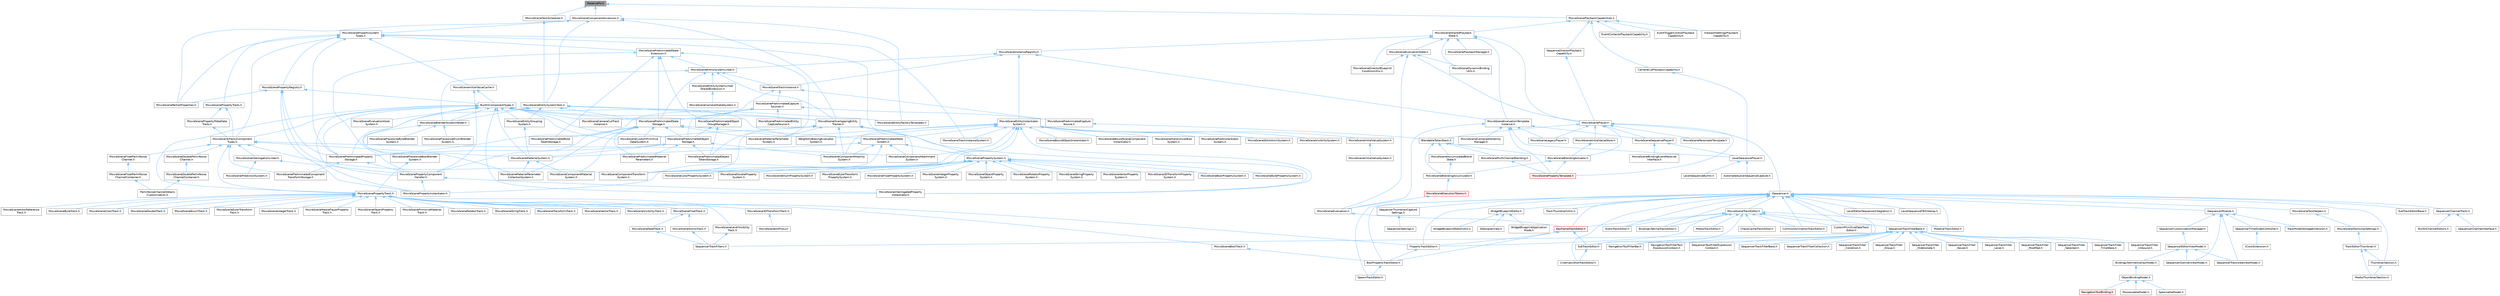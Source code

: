 digraph "RelativePtr.h"
{
 // INTERACTIVE_SVG=YES
 // LATEX_PDF_SIZE
  bgcolor="transparent";
  edge [fontname=Helvetica,fontsize=10,labelfontname=Helvetica,labelfontsize=10];
  node [fontname=Helvetica,fontsize=10,shape=box,height=0.2,width=0.4];
  Node1 [id="Node000001",label="RelativePtr.h",height=0.2,width=0.4,color="gray40", fillcolor="grey60", style="filled", fontcolor="black",tooltip=" "];
  Node1 -> Node2 [id="edge1_Node000001_Node000002",dir="back",color="steelblue1",style="solid",tooltip=" "];
  Node2 [id="Node000002",label="IMovieSceneTaskScheduler.h",height=0.2,width=0.4,color="grey40", fillcolor="white", style="filled",URL="$df/d36/IMovieSceneTaskScheduler_8h.html",tooltip=" "];
  Node2 -> Node3 [id="edge2_Node000002_Node000003",dir="back",color="steelblue1",style="solid",tooltip=" "];
  Node3 [id="Node000003",label="MovieSceneEntitySystemTask.h",height=0.2,width=0.4,color="grey40", fillcolor="white", style="filled",URL="$d5/dcb/MovieSceneEntitySystemTask_8h.html",tooltip=" "];
  Node3 -> Node4 [id="edge3_Node000003_Node000004",dir="back",color="steelblue1",style="solid",tooltip=" "];
  Node4 [id="Node000004",label="MovieSceneBlenderSystemHelper.h",height=0.2,width=0.4,color="grey40", fillcolor="white", style="filled",URL="$d5/d47/MovieSceneBlenderSystemHelper_8h.html",tooltip=" "];
  Node4 -> Node5 [id="edge4_Node000004_Node000005",dir="back",color="steelblue1",style="solid",tooltip=" "];
  Node5 [id="Node000005",label="MovieScenePiecewiseBoolBlender\lSystem.h",height=0.2,width=0.4,color="grey40", fillcolor="white", style="filled",URL="$d7/d27/MovieScenePiecewiseBoolBlenderSystem_8h.html",tooltip=" "];
  Node5 -> Node6 [id="edge5_Node000005_Node000006",dir="back",color="steelblue1",style="solid",tooltip=" "];
  Node6 [id="Node000006",label="MovieScenePropertyTrack.h",height=0.2,width=0.4,color="grey40", fillcolor="white", style="filled",URL="$da/d0c/MovieScenePropertyTrack_8h.html",tooltip=" "];
  Node6 -> Node7 [id="edge6_Node000006_Node000007",dir="back",color="steelblue1",style="solid",tooltip=" "];
  Node7 [id="Node000007",label="MovieScene3DTransformTrack.h",height=0.2,width=0.4,color="grey40", fillcolor="white", style="filled",URL="$d9/d06/MovieScene3DTransformTrack_8h.html",tooltip=" "];
  Node7 -> Node8 [id="edge7_Node000007_Node000008",dir="back",color="steelblue1",style="solid",tooltip=" "];
  Node8 [id="Node000008",label="MovieSceneHitProxy.h",height=0.2,width=0.4,color="grey40", fillcolor="white", style="filled",URL="$d0/d01/MovieSceneHitProxy_8h.html",tooltip=" "];
  Node6 -> Node9 [id="edge8_Node000006_Node000009",dir="back",color="steelblue1",style="solid",tooltip=" "];
  Node9 [id="Node000009",label="MovieSceneActorReference\lTrack.h",height=0.2,width=0.4,color="grey40", fillcolor="white", style="filled",URL="$d9/d9b/MovieSceneActorReferenceTrack_8h.html",tooltip=" "];
  Node6 -> Node10 [id="edge9_Node000006_Node000010",dir="back",color="steelblue1",style="solid",tooltip=" "];
  Node10 [id="Node000010",label="MovieSceneBoolTrack.h",height=0.2,width=0.4,color="grey40", fillcolor="white", style="filled",URL="$d7/ddf/MovieSceneBoolTrack_8h.html",tooltip=" "];
  Node10 -> Node11 [id="edge10_Node000010_Node000011",dir="back",color="steelblue1",style="solid",tooltip=" "];
  Node11 [id="Node000011",label="BoolPropertyTrackEditor.h",height=0.2,width=0.4,color="grey40", fillcolor="white", style="filled",URL="$db/d07/BoolPropertyTrackEditor_8h.html",tooltip=" "];
  Node11 -> Node12 [id="edge11_Node000011_Node000012",dir="back",color="steelblue1",style="solid",tooltip=" "];
  Node12 [id="Node000012",label="SpawnTrackEditor.h",height=0.2,width=0.4,color="grey40", fillcolor="white", style="filled",URL="$d5/dac/SpawnTrackEditor_8h.html",tooltip=" "];
  Node6 -> Node13 [id="edge12_Node000006_Node000013",dir="back",color="steelblue1",style="solid",tooltip=" "];
  Node13 [id="Node000013",label="MovieSceneByteTrack.h",height=0.2,width=0.4,color="grey40", fillcolor="white", style="filled",URL="$dc/d79/MovieSceneByteTrack_8h.html",tooltip=" "];
  Node6 -> Node14 [id="edge13_Node000006_Node000014",dir="back",color="steelblue1",style="solid",tooltip=" "];
  Node14 [id="Node000014",label="MovieSceneColorTrack.h",height=0.2,width=0.4,color="grey40", fillcolor="white", style="filled",URL="$d8/df9/MovieSceneColorTrack_8h.html",tooltip=" "];
  Node6 -> Node15 [id="edge14_Node000006_Node000015",dir="back",color="steelblue1",style="solid",tooltip=" "];
  Node15 [id="Node000015",label="MovieSceneDoubleTrack.h",height=0.2,width=0.4,color="grey40", fillcolor="white", style="filled",URL="$de/d31/MovieSceneDoubleTrack_8h.html",tooltip=" "];
  Node6 -> Node16 [id="edge15_Node000006_Node000016",dir="back",color="steelblue1",style="solid",tooltip=" "];
  Node16 [id="Node000016",label="MovieSceneEnumTrack.h",height=0.2,width=0.4,color="grey40", fillcolor="white", style="filled",URL="$d6/d95/MovieSceneEnumTrack_8h.html",tooltip=" "];
  Node6 -> Node17 [id="edge16_Node000006_Node000017",dir="back",color="steelblue1",style="solid",tooltip=" "];
  Node17 [id="Node000017",label="MovieSceneEulerTransform\lTrack.h",height=0.2,width=0.4,color="grey40", fillcolor="white", style="filled",URL="$d7/d3a/MovieSceneEulerTransformTrack_8h.html",tooltip=" "];
  Node6 -> Node18 [id="edge17_Node000006_Node000018",dir="back",color="steelblue1",style="solid",tooltip=" "];
  Node18 [id="Node000018",label="MovieSceneFloatTrack.h",height=0.2,width=0.4,color="grey40", fillcolor="white", style="filled",URL="$dc/d88/MovieSceneFloatTrack_8h.html",tooltip=" "];
  Node18 -> Node19 [id="edge18_Node000018_Node000019",dir="back",color="steelblue1",style="solid",tooltip=" "];
  Node19 [id="Node000019",label="MovieSceneFadeTrack.h",height=0.2,width=0.4,color="grey40", fillcolor="white", style="filled",URL="$d3/dd6/MovieSceneFadeTrack_8h.html",tooltip=" "];
  Node19 -> Node20 [id="edge19_Node000019_Node000020",dir="back",color="steelblue1",style="solid",tooltip=" "];
  Node20 [id="Node000020",label="SequencerTrackFilters.h",height=0.2,width=0.4,color="grey40", fillcolor="white", style="filled",URL="$df/d72/SequencerTrackFilters_8h.html",tooltip=" "];
  Node18 -> Node21 [id="edge20_Node000018_Node000021",dir="back",color="steelblue1",style="solid",tooltip=" "];
  Node21 [id="Node000021",label="MovieSceneSlomoTrack.h",height=0.2,width=0.4,color="grey40", fillcolor="white", style="filled",URL="$d3/d88/MovieSceneSlomoTrack_8h.html",tooltip=" "];
  Node21 -> Node20 [id="edge21_Node000021_Node000020",dir="back",color="steelblue1",style="solid",tooltip=" "];
  Node6 -> Node22 [id="edge22_Node000006_Node000022",dir="back",color="steelblue1",style="solid",tooltip=" "];
  Node22 [id="Node000022",label="MovieSceneIntegerTrack.h",height=0.2,width=0.4,color="grey40", fillcolor="white", style="filled",URL="$d9/d1a/MovieSceneIntegerTrack_8h.html",tooltip=" "];
  Node6 -> Node23 [id="edge23_Node000006_Node000023",dir="back",color="steelblue1",style="solid",tooltip=" "];
  Node23 [id="Node000023",label="MovieSceneLevelVisibility\lTrack.h",height=0.2,width=0.4,color="grey40", fillcolor="white", style="filled",URL="$d8/dae/MovieSceneLevelVisibilityTrack_8h.html",tooltip=" "];
  Node23 -> Node20 [id="edge24_Node000023_Node000020",dir="back",color="steelblue1",style="solid",tooltip=" "];
  Node6 -> Node24 [id="edge25_Node000006_Node000024",dir="back",color="steelblue1",style="solid",tooltip=" "];
  Node24 [id="Node000024",label="MovieSceneMediaPlayerProperty\lTrack.h",height=0.2,width=0.4,color="grey40", fillcolor="white", style="filled",URL="$d4/da1/MovieSceneMediaPlayerPropertyTrack_8h.html",tooltip=" "];
  Node6 -> Node25 [id="edge26_Node000006_Node000025",dir="back",color="steelblue1",style="solid",tooltip=" "];
  Node25 [id="Node000025",label="MovieSceneObjectProperty\lTrack.h",height=0.2,width=0.4,color="grey40", fillcolor="white", style="filled",URL="$dc/da9/MovieSceneObjectPropertyTrack_8h.html",tooltip=" "];
  Node6 -> Node26 [id="edge27_Node000006_Node000026",dir="back",color="steelblue1",style="solid",tooltip=" "];
  Node26 [id="Node000026",label="MovieScenePrimitiveMaterial\lTrack.h",height=0.2,width=0.4,color="grey40", fillcolor="white", style="filled",URL="$dc/dc4/MovieScenePrimitiveMaterialTrack_8h.html",tooltip=" "];
  Node6 -> Node27 [id="edge28_Node000006_Node000027",dir="back",color="steelblue1",style="solid",tooltip=" "];
  Node27 [id="Node000027",label="MovieSceneRotatorTrack.h",height=0.2,width=0.4,color="grey40", fillcolor="white", style="filled",URL="$d3/d8f/MovieSceneRotatorTrack_8h.html",tooltip=" "];
  Node6 -> Node28 [id="edge29_Node000006_Node000028",dir="back",color="steelblue1",style="solid",tooltip=" "];
  Node28 [id="Node000028",label="MovieSceneStringTrack.h",height=0.2,width=0.4,color="grey40", fillcolor="white", style="filled",URL="$dd/d54/MovieSceneStringTrack_8h.html",tooltip=" "];
  Node6 -> Node29 [id="edge30_Node000006_Node000029",dir="back",color="steelblue1",style="solid",tooltip=" "];
  Node29 [id="Node000029",label="MovieSceneTransformTrack.h",height=0.2,width=0.4,color="grey40", fillcolor="white", style="filled",URL="$df/d57/MovieSceneTransformTrack_8h.html",tooltip=" "];
  Node6 -> Node30 [id="edge31_Node000006_Node000030",dir="back",color="steelblue1",style="solid",tooltip=" "];
  Node30 [id="Node000030",label="MovieSceneVectorTrack.h",height=0.2,width=0.4,color="grey40", fillcolor="white", style="filled",URL="$d8/d5e/MovieSceneVectorTrack_8h.html",tooltip=" "];
  Node6 -> Node31 [id="edge32_Node000006_Node000031",dir="back",color="steelblue1",style="solid",tooltip=" "];
  Node31 [id="Node000031",label="MovieSceneVisibilityTrack.h",height=0.2,width=0.4,color="grey40", fillcolor="white", style="filled",URL="$dd/d5e/MovieSceneVisibilityTrack_8h.html",tooltip=" "];
  Node6 -> Node32 [id="edge33_Node000006_Node000032",dir="back",color="steelblue1",style="solid",tooltip=" "];
  Node32 [id="Node000032",label="PropertyTrackEditor.h",height=0.2,width=0.4,color="grey40", fillcolor="white", style="filled",URL="$da/d9a/PropertyTrackEditor_8h.html",tooltip=" "];
  Node32 -> Node11 [id="edge34_Node000032_Node000011",dir="back",color="steelblue1",style="solid",tooltip=" "];
  Node4 -> Node33 [id="edge35_Node000004_Node000033",dir="back",color="steelblue1",style="solid",tooltip=" "];
  Node33 [id="Node000033",label="MovieScenePiecewiseByteBlender\lSystem.h",height=0.2,width=0.4,color="grey40", fillcolor="white", style="filled",URL="$d7/dde/MovieScenePiecewiseByteBlenderSystem_8h.html",tooltip=" "];
  Node4 -> Node34 [id="edge36_Node000004_Node000034",dir="back",color="steelblue1",style="solid",tooltip=" "];
  Node34 [id="Node000034",label="MovieScenePiecewiseEnumBlender\lSystem.h",height=0.2,width=0.4,color="grey40", fillcolor="white", style="filled",URL="$d4/dfe/MovieScenePiecewiseEnumBlenderSystem_8h.html",tooltip=" "];
  Node3 -> Node35 [id="edge37_Node000003_Node000035",dir="back",color="steelblue1",style="solid",tooltip=" "];
  Node35 [id="Node000035",label="MovieSceneEntityFactoryTemplates.h",height=0.2,width=0.4,color="grey40", fillcolor="white", style="filled",URL="$de/df8/MovieSceneEntityFactoryTemplates_8h.html",tooltip=" "];
  Node3 -> Node36 [id="edge38_Node000003_Node000036",dir="back",color="steelblue1",style="solid",tooltip=" "];
  Node36 [id="Node000036",label="MovieSceneEntityGrouping\lSystem.h",height=0.2,width=0.4,color="grey40", fillcolor="white", style="filled",URL="$d6/dce/MovieSceneEntityGroupingSystem_8h.html",tooltip=" "];
  Node36 -> Node37 [id="edge39_Node000036_Node000037",dir="back",color="steelblue1",style="solid",tooltip=" "];
  Node37 [id="Node000037",label="MovieSceneMaterialSystem.h",height=0.2,width=0.4,color="grey40", fillcolor="white", style="filled",URL="$d2/d2f/MovieSceneMaterialSystem_8h.html",tooltip=" "];
  Node37 -> Node38 [id="edge40_Node000037_Node000038",dir="back",color="steelblue1",style="solid",tooltip=" "];
  Node38 [id="Node000038",label="MovieSceneComponentMaterial\lSystem.h",height=0.2,width=0.4,color="grey40", fillcolor="white", style="filled",URL="$d7/d7c/MovieSceneComponentMaterialSystem_8h.html",tooltip=" "];
  Node37 -> Node39 [id="edge41_Node000037_Node000039",dir="back",color="steelblue1",style="solid",tooltip=" "];
  Node39 [id="Node000039",label="MovieSceneMaterialParameter\lCollectionSystem.h",height=0.2,width=0.4,color="grey40", fillcolor="white", style="filled",URL="$d4/d18/MovieSceneMaterialParameterCollectionSystem_8h.html",tooltip=" "];
  Node3 -> Node40 [id="edge42_Node000003_Node000040",dir="back",color="steelblue1",style="solid",tooltip=" "];
  Node40 [id="Node000040",label="MovieSceneOverlappingEntity\lTracker.h",height=0.2,width=0.4,color="grey40", fillcolor="white", style="filled",URL="$db/d41/MovieSceneOverlappingEntityTracker_8h.html",tooltip=" "];
  Node40 -> Node41 [id="edge43_Node000040_Node000041",dir="back",color="steelblue1",style="solid",tooltip=" "];
  Node41 [id="Node000041",label="MovieSceneComponentAttachment\lSystem.h",height=0.2,width=0.4,color="grey40", fillcolor="white", style="filled",URL="$d9/db3/MovieSceneComponentAttachmentSystem_8h.html",tooltip=" "];
  Node40 -> Node42 [id="edge44_Node000040_Node000042",dir="back",color="steelblue1",style="solid",tooltip=" "];
  Node42 [id="Node000042",label="MovieSceneComponentMobility\lSystem.h",height=0.2,width=0.4,color="grey40", fillcolor="white", style="filled",URL="$d7/dca/MovieSceneComponentMobilitySystem_8h.html",tooltip=" "];
  Node40 -> Node43 [id="edge45_Node000040_Node000043",dir="back",color="steelblue1",style="solid",tooltip=" "];
  Node43 [id="Node000043",label="MovieSceneComponentTransform\lSystem.h",height=0.2,width=0.4,color="grey40", fillcolor="white", style="filled",URL="$d1/d3e/MovieSceneComponentTransformSystem_8h.html",tooltip=" "];
  Node40 -> Node44 [id="edge46_Node000040_Node000044",dir="back",color="steelblue1",style="solid",tooltip=" "];
  Node44 [id="Node000044",label="MovieSceneCustomPrimitive\lDataSystem.h",height=0.2,width=0.4,color="grey40", fillcolor="white", style="filled",URL="$d1/da0/MovieSceneCustomPrimitiveDataSystem_8h.html",tooltip=" "];
  Node40 -> Node45 [id="edge47_Node000040_Node000045",dir="back",color="steelblue1",style="solid",tooltip=" "];
  Node45 [id="Node000045",label="MovieSceneInterrogatedProperty\lInstantiator.h",height=0.2,width=0.4,color="grey40", fillcolor="white", style="filled",URL="$df/d43/MovieSceneInterrogatedPropertyInstantiator_8h.html",tooltip=" "];
  Node40 -> Node46 [id="edge48_Node000040_Node000046",dir="back",color="steelblue1",style="solid",tooltip=" "];
  Node46 [id="Node000046",label="MovieSceneMaterialParameter\lSystem.h",height=0.2,width=0.4,color="grey40", fillcolor="white", style="filled",URL="$d9/d38/MovieSceneMaterialParameterSystem_8h.html",tooltip=" "];
  Node3 -> Node47 [id="edge49_Node000003_Node000047",dir="back",color="steelblue1",style="solid",tooltip=" "];
  Node47 [id="Node000047",label="MovieScenePreAnimatedProperty\lStorage.h",height=0.2,width=0.4,color="grey40", fillcolor="white", style="filled",URL="$de/d55/MovieScenePreAnimatedPropertyStorage_8h.html",tooltip=" "];
  Node47 -> Node48 [id="edge50_Node000047_Node000048",dir="back",color="steelblue1",style="solid",tooltip=" "];
  Node48 [id="Node000048",label="MovieScenePreAnimatedComponent\lTransformStorage.h",height=0.2,width=0.4,color="grey40", fillcolor="white", style="filled",URL="$d9/d84/MovieScenePreAnimatedComponentTransformStorage_8h.html",tooltip=" "];
  Node47 -> Node49 [id="edge51_Node000047_Node000049",dir="back",color="steelblue1",style="solid",tooltip=" "];
  Node49 [id="Node000049",label="MovieScenePropertyComponent\lHandler.h",height=0.2,width=0.4,color="grey40", fillcolor="white", style="filled",URL="$d1/d1c/MovieScenePropertyComponentHandler_8h.html",tooltip=" "];
  Node49 -> Node45 [id="edge52_Node000049_Node000045",dir="back",color="steelblue1",style="solid",tooltip=" "];
  Node49 -> Node50 [id="edge53_Node000049_Node000050",dir="back",color="steelblue1",style="solid",tooltip=" "];
  Node50 [id="Node000050",label="MovieScenePropertyInstantiator.h",height=0.2,width=0.4,color="grey40", fillcolor="white", style="filled",URL="$d2/ddc/MovieScenePropertyInstantiator_8h.html",tooltip=" "];
  Node3 -> Node51 [id="edge54_Node000003_Node000051",dir="back",color="steelblue1",style="solid",tooltip=" "];
  Node51 [id="Node000051",label="MovieScenePreAnimatedState\lStorage.h",height=0.2,width=0.4,color="grey40", fillcolor="white", style="filled",URL="$db/d56/MovieScenePreAnimatedStateStorage_8h.html",tooltip=" "];
  Node51 -> Node38 [id="edge55_Node000051_Node000038",dir="back",color="steelblue1",style="solid",tooltip=" "];
  Node51 -> Node44 [id="edge56_Node000051_Node000044",dir="back",color="steelblue1",style="solid",tooltip=" "];
  Node51 -> Node39 [id="edge57_Node000051_Node000039",dir="back",color="steelblue1",style="solid",tooltip=" "];
  Node51 -> Node46 [id="edge58_Node000051_Node000046",dir="back",color="steelblue1",style="solid",tooltip=" "];
  Node51 -> Node52 [id="edge59_Node000051_Node000052",dir="back",color="steelblue1",style="solid",tooltip=" "];
  Node52 [id="Node000052",label="MovieScenePreAnimatedMaterial\lParameters.h",height=0.2,width=0.4,color="grey40", fillcolor="white", style="filled",URL="$d9/dac/MovieScenePreAnimatedMaterialParameters_8h.html",tooltip=" "];
  Node51 -> Node53 [id="edge60_Node000051_Node000053",dir="back",color="steelblue1",style="solid",tooltip=" "];
  Node53 [id="Node000053",label="MovieScenePreAnimatedObject\lStorage.h",height=0.2,width=0.4,color="grey40", fillcolor="white", style="filled",URL="$d1/dc5/MovieScenePreAnimatedObjectStorage_8h.html",tooltip=" "];
  Node53 -> Node42 [id="edge61_Node000053_Node000042",dir="back",color="steelblue1",style="solid",tooltip=" "];
  Node53 -> Node37 [id="edge62_Node000053_Node000037",dir="back",color="steelblue1",style="solid",tooltip=" "];
  Node53 -> Node52 [id="edge63_Node000053_Node000052",dir="back",color="steelblue1",style="solid",tooltip=" "];
  Node53 -> Node54 [id="edge64_Node000053_Node000054",dir="back",color="steelblue1",style="solid",tooltip=" "];
  Node54 [id="Node000054",label="MovieScenePreAnimatedObject\lTokenStorage.h",height=0.2,width=0.4,color="grey40", fillcolor="white", style="filled",URL="$dc/d07/MovieScenePreAnimatedObjectTokenStorage_8h.html",tooltip=" "];
  Node53 -> Node47 [id="edge65_Node000053_Node000047",dir="back",color="steelblue1",style="solid",tooltip=" "];
  Node51 -> Node55 [id="edge66_Node000051_Node000055",dir="back",color="steelblue1",style="solid",tooltip=" "];
  Node55 [id="Node000055",label="MovieScenePreAnimatedRoot\lTokenStorage.h",height=0.2,width=0.4,color="grey40", fillcolor="white", style="filled",URL="$d1/db6/MovieScenePreAnimatedRootTokenStorage_8h.html",tooltip=" "];
  Node51 -> Node56 [id="edge67_Node000051_Node000056",dir="back",color="steelblue1",style="solid",tooltip=" "];
  Node56 [id="Node000056",label="MovieScenePreAnimatedState\lSystem.h",height=0.2,width=0.4,color="grey40", fillcolor="white", style="filled",URL="$df/d2d/MovieScenePreAnimatedStateSystem_8h.html",tooltip=" "];
  Node56 -> Node41 [id="edge68_Node000056_Node000041",dir="back",color="steelblue1",style="solid",tooltip=" "];
  Node56 -> Node42 [id="edge69_Node000056_Node000042",dir="back",color="steelblue1",style="solid",tooltip=" "];
  Node56 -> Node43 [id="edge70_Node000056_Node000043",dir="back",color="steelblue1",style="solid",tooltip=" "];
  Node56 -> Node37 [id="edge71_Node000056_Node000037",dir="back",color="steelblue1",style="solid",tooltip=" "];
  Node56 -> Node57 [id="edge72_Node000056_Node000057",dir="back",color="steelblue1",style="solid",tooltip=" "];
  Node57 [id="Node000057",label="MovieScenePropertySystem.h",height=0.2,width=0.4,color="grey40", fillcolor="white", style="filled",URL="$dd/d75/MovieScenePropertySystem_8h.html",tooltip=" "];
  Node57 -> Node58 [id="edge73_Node000057_Node000058",dir="back",color="steelblue1",style="solid",tooltip=" "];
  Node58 [id="Node000058",label="MovieScene3DTransformProperty\lSystem.h",height=0.2,width=0.4,color="grey40", fillcolor="white", style="filled",URL="$dc/d97/MovieScene3DTransformPropertySystem_8h.html",tooltip=" "];
  Node57 -> Node59 [id="edge74_Node000057_Node000059",dir="back",color="steelblue1",style="solid",tooltip=" "];
  Node59 [id="Node000059",label="MovieSceneBoolPropertySystem.h",height=0.2,width=0.4,color="grey40", fillcolor="white", style="filled",URL="$d4/d0f/MovieSceneBoolPropertySystem_8h.html",tooltip=" "];
  Node57 -> Node60 [id="edge75_Node000057_Node000060",dir="back",color="steelblue1",style="solid",tooltip=" "];
  Node60 [id="Node000060",label="MovieSceneBytePropertySystem.h",height=0.2,width=0.4,color="grey40", fillcolor="white", style="filled",URL="$d7/d22/MovieSceneBytePropertySystem_8h.html",tooltip=" "];
  Node57 -> Node61 [id="edge76_Node000057_Node000061",dir="back",color="steelblue1",style="solid",tooltip=" "];
  Node61 [id="Node000061",label="MovieSceneColorPropertySystem.h",height=0.2,width=0.4,color="grey40", fillcolor="white", style="filled",URL="$d4/d03/MovieSceneColorPropertySystem_8h.html",tooltip=" "];
  Node57 -> Node43 [id="edge77_Node000057_Node000043",dir="back",color="steelblue1",style="solid",tooltip=" "];
  Node57 -> Node62 [id="edge78_Node000057_Node000062",dir="back",color="steelblue1",style="solid",tooltip=" "];
  Node62 [id="Node000062",label="MovieSceneDoubleProperty\lSystem.h",height=0.2,width=0.4,color="grey40", fillcolor="white", style="filled",URL="$df/d84/MovieSceneDoublePropertySystem_8h.html",tooltip=" "];
  Node57 -> Node63 [id="edge79_Node000057_Node000063",dir="back",color="steelblue1",style="solid",tooltip=" "];
  Node63 [id="Node000063",label="MovieSceneEnumPropertySystem.h",height=0.2,width=0.4,color="grey40", fillcolor="white", style="filled",URL="$d7/dc8/MovieSceneEnumPropertySystem_8h.html",tooltip=" "];
  Node57 -> Node64 [id="edge80_Node000057_Node000064",dir="back",color="steelblue1",style="solid",tooltip=" "];
  Node64 [id="Node000064",label="MovieSceneEulerTransform\lPropertySystem.h",height=0.2,width=0.4,color="grey40", fillcolor="white", style="filled",URL="$dd/d14/MovieSceneEulerTransformPropertySystem_8h.html",tooltip=" "];
  Node57 -> Node65 [id="edge81_Node000057_Node000065",dir="back",color="steelblue1",style="solid",tooltip=" "];
  Node65 [id="Node000065",label="MovieSceneFloatPropertySystem.h",height=0.2,width=0.4,color="grey40", fillcolor="white", style="filled",URL="$d0/de6/MovieSceneFloatPropertySystem_8h.html",tooltip=" "];
  Node57 -> Node66 [id="edge82_Node000057_Node000066",dir="back",color="steelblue1",style="solid",tooltip=" "];
  Node66 [id="Node000066",label="MovieSceneIntegerProperty\lSystem.h",height=0.2,width=0.4,color="grey40", fillcolor="white", style="filled",URL="$d3/d1a/MovieSceneIntegerPropertySystem_8h.html",tooltip=" "];
  Node57 -> Node67 [id="edge83_Node000057_Node000067",dir="back",color="steelblue1",style="solid",tooltip=" "];
  Node67 [id="Node000067",label="MovieSceneObjectProperty\lSystem.h",height=0.2,width=0.4,color="grey40", fillcolor="white", style="filled",URL="$d8/d20/MovieSceneObjectPropertySystem_8h.html",tooltip=" "];
  Node57 -> Node68 [id="edge84_Node000057_Node000068",dir="back",color="steelblue1",style="solid",tooltip=" "];
  Node68 [id="Node000068",label="MovieSceneRotatorProperty\lSystem.h",height=0.2,width=0.4,color="grey40", fillcolor="white", style="filled",URL="$d6/d74/MovieSceneRotatorPropertySystem_8h.html",tooltip=" "];
  Node57 -> Node69 [id="edge85_Node000057_Node000069",dir="back",color="steelblue1",style="solid",tooltip=" "];
  Node69 [id="Node000069",label="MovieSceneStringProperty\lSystem.h",height=0.2,width=0.4,color="grey40", fillcolor="white", style="filled",URL="$d8/d8f/MovieSceneStringPropertySystem_8h.html",tooltip=" "];
  Node57 -> Node70 [id="edge86_Node000057_Node000070",dir="back",color="steelblue1",style="solid",tooltip=" "];
  Node70 [id="Node000070",label="MovieSceneVectorProperty\lSystem.h",height=0.2,width=0.4,color="grey40", fillcolor="white", style="filled",URL="$da/d10/MovieSceneVectorPropertySystem_8h.html",tooltip=" "];
  Node51 -> Node49 [id="edge87_Node000051_Node000049",dir="back",color="steelblue1",style="solid",tooltip=" "];
  Node1 -> Node71 [id="edge88_Node000001_Node000071",dir="back",color="steelblue1",style="solid",tooltip=" "];
  Node71 [id="Node000071",label="MovieSceneComponentAccessors.h",height=0.2,width=0.4,color="grey40", fillcolor="white", style="filled",URL="$db/d67/MovieSceneComponentAccessors_8h.html",tooltip=" "];
  Node71 -> Node35 [id="edge89_Node000071_Node000035",dir="back",color="steelblue1",style="solid",tooltip=" "];
  Node71 -> Node3 [id="edge90_Node000071_Node000003",dir="back",color="steelblue1",style="solid",tooltip=" "];
  Node71 -> Node40 [id="edge91_Node000071_Node000040",dir="back",color="steelblue1",style="solid",tooltip=" "];
  Node71 -> Node72 [id="edge92_Node000071_Node000072",dir="back",color="steelblue1",style="solid",tooltip=" "];
  Node72 [id="Node000072",label="MovieScenePartialProperties.h",height=0.2,width=0.4,color="grey40", fillcolor="white", style="filled",URL="$d8/d3c/MovieScenePartialProperties_8h.html",tooltip=" "];
  Node71 -> Node73 [id="edge93_Node000071_Node000073",dir="back",color="steelblue1",style="solid",tooltip=" "];
  Node73 [id="Node000073",label="MovieScenePropertySystem\lTypes.h",height=0.2,width=0.4,color="grey40", fillcolor="white", style="filled",URL="$d2/d09/MovieScenePropertySystemTypes_8h.html",tooltip=" "];
  Node73 -> Node74 [id="edge94_Node000073_Node000074",dir="back",color="steelblue1",style="solid",tooltip=" "];
  Node74 [id="Node000074",label="MovieSceneInitialValueCache.h",height=0.2,width=0.4,color="grey40", fillcolor="white", style="filled",URL="$d4/d7f/MovieSceneInitialValueCache_8h.html",tooltip=" "];
  Node74 -> Node75 [id="edge95_Node000074_Node000075",dir="back",color="steelblue1",style="solid",tooltip=" "];
  Node75 [id="Node000075",label="BuiltInComponentTypes.h",height=0.2,width=0.4,color="grey40", fillcolor="white", style="filled",URL="$dc/d94/BuiltInComponentTypes_8h.html",tooltip=" "];
  Node75 -> Node4 [id="edge96_Node000075_Node000004",dir="back",color="steelblue1",style="solid",tooltip=" "];
  Node75 -> Node76 [id="edge97_Node000075_Node000076",dir="back",color="steelblue1",style="solid",tooltip=" "];
  Node76 [id="Node000076",label="MovieSceneCameraCutTrack\lInstance.h",height=0.2,width=0.4,color="grey40", fillcolor="white", style="filled",URL="$d3/d37/MovieSceneCameraCutTrackInstance_8h.html",tooltip=" "];
  Node75 -> Node44 [id="edge98_Node000075_Node000044",dir="back",color="steelblue1",style="solid",tooltip=" "];
  Node75 -> Node36 [id="edge99_Node000075_Node000036",dir="back",color="steelblue1",style="solid",tooltip=" "];
  Node75 -> Node77 [id="edge100_Node000075_Node000077",dir="back",color="steelblue1",style="solid",tooltip=" "];
  Node77 [id="Node000077",label="MovieSceneEvaluationHook\lSystem.h",height=0.2,width=0.4,color="grey40", fillcolor="white", style="filled",URL="$d1/d8b/MovieSceneEvaluationHookSystem_8h.html",tooltip=" "];
  Node75 -> Node45 [id="edge101_Node000075_Node000045",dir="back",color="steelblue1",style="solid",tooltip=" "];
  Node75 -> Node39 [id="edge102_Node000075_Node000039",dir="back",color="steelblue1",style="solid",tooltip=" "];
  Node75 -> Node37 [id="edge103_Node000075_Node000037",dir="back",color="steelblue1",style="solid",tooltip=" "];
  Node75 -> Node40 [id="edge104_Node000075_Node000040",dir="back",color="steelblue1",style="solid",tooltip=" "];
  Node75 -> Node53 [id="edge105_Node000075_Node000053",dir="back",color="steelblue1",style="solid",tooltip=" "];
  Node75 -> Node47 [id="edge106_Node000075_Node000047",dir="back",color="steelblue1",style="solid",tooltip=" "];
  Node75 -> Node51 [id="edge107_Node000075_Node000051",dir="back",color="steelblue1",style="solid",tooltip=" "];
  Node75 -> Node50 [id="edge108_Node000075_Node000050",dir="back",color="steelblue1",style="solid",tooltip=" "];
  Node75 -> Node6 [id="edge109_Node000075_Node000006",dir="back",color="steelblue1",style="solid",tooltip=" "];
  Node75 -> Node78 [id="edge110_Node000075_Node000078",dir="back",color="steelblue1",style="solid",tooltip=" "];
  Node78 [id="Node000078",label="MovieSceneTracksComponent\lTypes.h",height=0.2,width=0.4,color="grey40", fillcolor="white", style="filled",URL="$d5/d6a/MovieSceneTracksComponentTypes_8h.html",tooltip=" "];
  Node78 -> Node41 [id="edge111_Node000078_Node000041",dir="back",color="steelblue1",style="solid",tooltip=" "];
  Node78 -> Node43 [id="edge112_Node000078_Node000043",dir="back",color="steelblue1",style="solid",tooltip=" "];
  Node78 -> Node79 [id="edge113_Node000078_Node000079",dir="back",color="steelblue1",style="solid",tooltip=" "];
  Node79 [id="Node000079",label="MovieSceneDoublePerlinNoise\lChannel.h",height=0.2,width=0.4,color="grey40", fillcolor="white", style="filled",URL="$d9/d50/MovieSceneDoublePerlinNoiseChannel_8h.html",tooltip=" "];
  Node79 -> Node80 [id="edge114_Node000079_Node000080",dir="back",color="steelblue1",style="solid",tooltip=" "];
  Node80 [id="Node000080",label="MovieSceneDoublePerlinNoise\lChannelContainer.h",height=0.2,width=0.4,color="grey40", fillcolor="white", style="filled",URL="$de/dae/MovieSceneDoublePerlinNoiseChannelContainer_8h.html",tooltip=" "];
  Node80 -> Node81 [id="edge115_Node000080_Node000081",dir="back",color="steelblue1",style="solid",tooltip=" "];
  Node81 [id="Node000081",label="PerlinNoiseChannelDetails\lCustomization.h",height=0.2,width=0.4,color="grey40", fillcolor="white", style="filled",URL="$d6/df3/PerlinNoiseChannelDetailsCustomization_8h.html",tooltip=" "];
  Node78 -> Node82 [id="edge116_Node000078_Node000082",dir="back",color="steelblue1",style="solid",tooltip=" "];
  Node82 [id="Node000082",label="MovieSceneFloatPerlinNoise\lChannel.h",height=0.2,width=0.4,color="grey40", fillcolor="white", style="filled",URL="$d2/d9d/MovieSceneFloatPerlinNoiseChannel_8h.html",tooltip=" "];
  Node82 -> Node83 [id="edge117_Node000082_Node000083",dir="back",color="steelblue1",style="solid",tooltip=" "];
  Node83 [id="Node000083",label="MovieSceneFloatPerlinNoise\lChannelContainer.h",height=0.2,width=0.4,color="grey40", fillcolor="white", style="filled",URL="$d6/dcb/MovieSceneFloatPerlinNoiseChannelContainer_8h.html",tooltip=" "];
  Node83 -> Node81 [id="edge118_Node000083_Node000081",dir="back",color="steelblue1",style="solid",tooltip=" "];
  Node78 -> Node84 [id="edge119_Node000078_Node000084",dir="back",color="steelblue1",style="solid",tooltip=" "];
  Node84 [id="Node000084",label="MovieSceneInterrogationLinker.h",height=0.2,width=0.4,color="grey40", fillcolor="white", style="filled",URL="$d9/d6a/MovieSceneInterrogationLinker_8h.html",tooltip=" "];
  Node84 -> Node85 [id="edge120_Node000084_Node000085",dir="back",color="steelblue1",style="solid",tooltip=" "];
  Node85 [id="Node000085",label="MovieScenePredictionSystem.h",height=0.2,width=0.4,color="grey40", fillcolor="white", style="filled",URL="$dc/d7f/MovieScenePredictionSystem_8h.html",tooltip=" "];
  Node84 -> Node49 [id="edge121_Node000084_Node000049",dir="back",color="steelblue1",style="solid",tooltip=" "];
  Node78 -> Node37 [id="edge122_Node000078_Node000037",dir="back",color="steelblue1",style="solid",tooltip=" "];
  Node78 -> Node48 [id="edge123_Node000078_Node000048",dir="back",color="steelblue1",style="solid",tooltip=" "];
  Node78 -> Node6 [id="edge124_Node000078_Node000006",dir="back",color="steelblue1",style="solid",tooltip=" "];
  Node75 -> Node86 [id="edge125_Node000075_Node000086",dir="back",color="steelblue1",style="solid",tooltip=" "];
  Node86 [id="Node000086",label="WeightAndEasingEvaluator\lSystem.h",height=0.2,width=0.4,color="grey40", fillcolor="white", style="filled",URL="$d0/d06/WeightAndEasingEvaluatorSystem_8h.html",tooltip=" "];
  Node74 -> Node49 [id="edge126_Node000074_Node000049",dir="back",color="steelblue1",style="solid",tooltip=" "];
  Node73 -> Node72 [id="edge127_Node000073_Node000072",dir="back",color="steelblue1",style="solid",tooltip=" "];
  Node73 -> Node47 [id="edge128_Node000073_Node000047",dir="back",color="steelblue1",style="solid",tooltip=" "];
  Node73 -> Node87 [id="edge129_Node000073_Node000087",dir="back",color="steelblue1",style="solid",tooltip=" "];
  Node87 [id="Node000087",label="MovieScenePreAnimatedState\lExtension.h",height=0.2,width=0.4,color="grey40", fillcolor="white", style="filled",URL="$dc/de7/MovieScenePreAnimatedStateExtension_8h.html",tooltip=" "];
  Node87 -> Node88 [id="edge130_Node000087_Node000088",dir="back",color="steelblue1",style="solid",tooltip=" "];
  Node88 [id="Node000088",label="MovieSceneEntitySystemLinker.h",height=0.2,width=0.4,color="grey40", fillcolor="white", style="filled",URL="$d9/d16/MovieSceneEntitySystemLinker_8h.html",tooltip=" "];
  Node88 -> Node4 [id="edge131_Node000088_Node000004",dir="back",color="steelblue1",style="solid",tooltip=" "];
  Node88 -> Node89 [id="edge132_Node000088_Node000089",dir="back",color="steelblue1",style="solid",tooltip=" "];
  Node89 [id="Node000089",label="MovieSceneEntitySystemLinker\lSharedExtension.h",height=0.2,width=0.4,color="grey40", fillcolor="white", style="filled",URL="$dc/df1/MovieSceneEntitySystemLinkerSharedExtension_8h.html",tooltip=" "];
  Node89 -> Node90 [id="edge133_Node000089_Node000090",dir="back",color="steelblue1",style="solid",tooltip=" "];
  Node90 [id="Node000090",label="MovieSceneCameraShakeSystem.h",height=0.2,width=0.4,color="grey40", fillcolor="white", style="filled",URL="$d2/dcc/MovieSceneCameraShakeSystem_8h.html",tooltip=" "];
  Node88 -> Node40 [id="edge134_Node000088_Node000040",dir="back",color="steelblue1",style="solid",tooltip=" "];
  Node88 -> Node51 [id="edge135_Node000088_Node000051",dir="back",color="steelblue1",style="solid",tooltip=" "];
  Node88 -> Node91 [id="edge136_Node000088_Node000091",dir="back",color="steelblue1",style="solid",tooltip=" "];
  Node91 [id="Node000091",label="MovieSceneTrackInstance.h",height=0.2,width=0.4,color="grey40", fillcolor="white", style="filled",URL="$d4/d28/MovieSceneTrackInstance_8h.html",tooltip=" "];
  Node91 -> Node76 [id="edge137_Node000091_Node000076",dir="back",color="steelblue1",style="solid",tooltip=" "];
  Node91 -> Node92 [id="edge138_Node000091_Node000092",dir="back",color="steelblue1",style="solid",tooltip=" "];
  Node92 [id="Node000092",label="MovieScenePreAnimatedCapture\lSource.h",height=0.2,width=0.4,color="grey40", fillcolor="white", style="filled",URL="$d8/dd1/MovieScenePreAnimatedCaptureSource_8h.html",tooltip=" "];
  Node92 -> Node93 [id="edge139_Node000092_Node000093",dir="back",color="steelblue1",style="solid",tooltip=" "];
  Node93 [id="Node000093",label="BlendableTokenStack.h",height=0.2,width=0.4,color="grey40", fillcolor="white", style="filled",URL="$de/d3e/BlendableTokenStack_8h.html",tooltip=" "];
  Node93 -> Node94 [id="edge140_Node000093_Node000094",dir="back",color="steelblue1",style="solid",tooltip=" "];
  Node94 [id="Node000094",label="MovieSceneAccumulatedBlend\lState.h",height=0.2,width=0.4,color="grey40", fillcolor="white", style="filled",URL="$d6/d13/MovieSceneAccumulatedBlendState_8h.html",tooltip=" "];
  Node94 -> Node95 [id="edge141_Node000094_Node000095",dir="back",color="steelblue1",style="solid",tooltip=" "];
  Node95 [id="Node000095",label="MovieSceneBlendingAccumulator.h",height=0.2,width=0.4,color="grey40", fillcolor="white", style="filled",URL="$db/dc1/MovieSceneBlendingAccumulator_8h.html",tooltip=" "];
  Node95 -> Node96 [id="edge142_Node000095_Node000096",dir="back",color="steelblue1",style="solid",tooltip=" "];
  Node96 [id="Node000096",label="MovieSceneExecutionTokens.h",height=0.2,width=0.4,color="red", fillcolor="#FFF0F0", style="filled",URL="$d7/dd2/MovieSceneExecutionTokens_8h.html",tooltip=" "];
  Node96 -> Node104 [id="edge143_Node000096_Node000104",dir="back",color="steelblue1",style="solid",tooltip=" "];
  Node104 [id="Node000104",label="MovieSceneEvaluation.h",height=0.2,width=0.4,color="grey40", fillcolor="white", style="filled",URL="$dc/ded/MovieSceneEvaluation_8h.html",tooltip=" "];
  Node104 -> Node98 [id="edge144_Node000104_Node000098",dir="back",color="steelblue1",style="solid",tooltip=" "];
  Node98 [id="Node000098",label="KeyframeTrackEditor.h",height=0.2,width=0.4,color="red", fillcolor="#FFF0F0", style="filled",URL="$dd/d47/KeyframeTrackEditor_8h.html",tooltip=" "];
  Node98 -> Node11 [id="edge145_Node000098_Node000011",dir="back",color="steelblue1",style="solid",tooltip=" "];
  Node98 -> Node32 [id="edge146_Node000098_Node000032",dir="back",color="steelblue1",style="solid",tooltip=" "];
  Node98 -> Node99 [id="edge147_Node000098_Node000099",dir="back",color="steelblue1",style="solid",tooltip=" "];
  Node99 [id="Node000099",label="SubTrackEditor.h",height=0.2,width=0.4,color="grey40", fillcolor="white", style="filled",URL="$d8/d5b/SubTrackEditor_8h.html",tooltip=" "];
  Node99 -> Node100 [id="edge148_Node000099_Node000100",dir="back",color="steelblue1",style="solid",tooltip=" "];
  Node100 [id="Node000100",label="CinematicShotTrackEditor.h",height=0.2,width=0.4,color="grey40", fillcolor="white", style="filled",URL="$d3/d0c/CinematicShotTrackEditor_8h.html",tooltip=" "];
  Node93 -> Node95 [id="edge149_Node000093_Node000095",dir="back",color="steelblue1",style="solid",tooltip=" "];
  Node93 -> Node113 [id="edge150_Node000093_Node000113",dir="back",color="steelblue1",style="solid",tooltip=" "];
  Node113 [id="Node000113",label="MovieSceneBlendingActuator.h",height=0.2,width=0.4,color="grey40", fillcolor="white", style="filled",URL="$d8/d5a/MovieSceneBlendingActuator_8h.html",tooltip=" "];
  Node113 -> Node95 [id="edge151_Node000113_Node000095",dir="back",color="steelblue1",style="solid",tooltip=" "];
  Node113 -> Node111 [id="edge152_Node000113_Node000111",dir="back",color="steelblue1",style="solid",tooltip=" "];
  Node111 [id="Node000111",label="MovieScenePropertyTemplate.h",height=0.2,width=0.4,color="red", fillcolor="#FFF0F0", style="filled",URL="$d9/d24/MovieScenePropertyTemplate_8h.html",tooltip=" "];
  Node93 -> Node114 [id="edge153_Node000093_Node000114",dir="back",color="steelblue1",style="solid",tooltip=" "];
  Node114 [id="Node000114",label="MovieSceneMultiChannelBlending.h",height=0.2,width=0.4,color="grey40", fillcolor="white", style="filled",URL="$d7/d5d/MovieSceneMultiChannelBlending_8h.html",tooltip=" "];
  Node114 -> Node111 [id="edge154_Node000114_Node000111",dir="back",color="steelblue1",style="solid",tooltip=" "];
  Node91 -> Node115 [id="edge155_Node000091_Node000115",dir="back",color="steelblue1",style="solid",tooltip=" "];
  Node115 [id="Node000115",label="MovieScenePreAnimatedCapture\lSources.h",height=0.2,width=0.4,color="grey40", fillcolor="white", style="filled",URL="$de/d2c/MovieScenePreAnimatedCaptureSources_8h.html",tooltip=" "];
  Node115 -> Node92 [id="edge156_Node000115_Node000092",dir="back",color="steelblue1",style="solid",tooltip=" "];
  Node115 -> Node116 [id="edge157_Node000115_Node000116",dir="back",color="steelblue1",style="solid",tooltip=" "];
  Node116 [id="Node000116",label="MovieScenePreAnimatedEntity\lCaptureSource.h",height=0.2,width=0.4,color="grey40", fillcolor="white", style="filled",URL="$d8/de0/MovieScenePreAnimatedEntityCaptureSource_8h.html",tooltip=" "];
  Node115 -> Node53 [id="edge158_Node000115_Node000053",dir="back",color="steelblue1",style="solid",tooltip=" "];
  Node115 -> Node47 [id="edge159_Node000115_Node000047",dir="back",color="steelblue1",style="solid",tooltip=" "];
  Node115 -> Node51 [id="edge160_Node000115_Node000051",dir="back",color="steelblue1",style="solid",tooltip=" "];
  Node87 -> Node117 [id="edge161_Node000087_Node000117",dir="back",color="steelblue1",style="solid",tooltip=" "];
  Node117 [id="Node000117",label="MovieScenePreAnimatedObject\lGroupManager.h",height=0.2,width=0.4,color="grey40", fillcolor="white", style="filled",URL="$dc/d17/MovieScenePreAnimatedObjectGroupManager_8h.html",tooltip=" "];
  Node117 -> Node53 [id="edge162_Node000117_Node000053",dir="back",color="steelblue1",style="solid",tooltip=" "];
  Node117 -> Node54 [id="edge163_Node000117_Node000054",dir="back",color="steelblue1",style="solid",tooltip=" "];
  Node87 -> Node54 [id="edge164_Node000087_Node000054",dir="back",color="steelblue1",style="solid",tooltip=" "];
  Node87 -> Node55 [id="edge165_Node000087_Node000055",dir="back",color="steelblue1",style="solid",tooltip=" "];
  Node87 -> Node51 [id="edge166_Node000087_Node000051",dir="back",color="steelblue1",style="solid",tooltip=" "];
  Node87 -> Node49 [id="edge167_Node000087_Node000049",dir="back",color="steelblue1",style="solid",tooltip=" "];
  Node73 -> Node118 [id="edge168_Node000073_Node000118",dir="back",color="steelblue1",style="solid",tooltip=" "];
  Node118 [id="Node000118",label="MovieScenePropertyRegistry.h",height=0.2,width=0.4,color="grey40", fillcolor="white", style="filled",URL="$da/d00/MovieScenePropertyRegistry_8h.html",tooltip=" "];
  Node118 -> Node75 [id="edge169_Node000118_Node000075",dir="back",color="steelblue1",style="solid",tooltip=" "];
  Node118 -> Node72 [id="edge170_Node000118_Node000072",dir="back",color="steelblue1",style="solid",tooltip=" "];
  Node118 -> Node47 [id="edge171_Node000118_Node000047",dir="back",color="steelblue1",style="solid",tooltip=" "];
  Node118 -> Node49 [id="edge172_Node000118_Node000049",dir="back",color="steelblue1",style="solid",tooltip=" "];
  Node118 -> Node50 [id="edge173_Node000118_Node000050",dir="back",color="steelblue1",style="solid",tooltip=" "];
  Node73 -> Node57 [id="edge174_Node000073_Node000057",dir="back",color="steelblue1",style="solid",tooltip=" "];
  Node73 -> Node119 [id="edge175_Node000073_Node000119",dir="back",color="steelblue1",style="solid",tooltip=" "];
  Node119 [id="Node000119",label="MovieScenePropertyTraits.h",height=0.2,width=0.4,color="grey40", fillcolor="white", style="filled",URL="$d5/d41/MovieScenePropertyTraits_8h.html",tooltip=" "];
  Node119 -> Node120 [id="edge176_Node000119_Node000120",dir="back",color="steelblue1",style="solid",tooltip=" "];
  Node120 [id="Node000120",label="MovieScenePropertyMetaData\lTraits.h",height=0.2,width=0.4,color="grey40", fillcolor="white", style="filled",URL="$d9/d58/MovieScenePropertyMetaDataTraits_8h.html",tooltip=" "];
  Node120 -> Node78 [id="edge177_Node000120_Node000078",dir="back",color="steelblue1",style="solid",tooltip=" "];
  Node119 -> Node78 [id="edge178_Node000119_Node000078",dir="back",color="steelblue1",style="solid",tooltip=" "];
  Node73 -> Node121 [id="edge179_Node000073_Node000121",dir="back",color="steelblue1",style="solid",tooltip=" "];
  Node121 [id="Node000121",label="MovieSceneTrackInstanceSystem.h",height=0.2,width=0.4,color="grey40", fillcolor="white", style="filled",URL="$d4/db7/MovieSceneTrackInstanceSystem_8h.html",tooltip=" "];
  Node73 -> Node78 [id="edge180_Node000073_Node000078",dir="back",color="steelblue1",style="solid",tooltip=" "];
  Node1 -> Node122 [id="edge181_Node000001_Node000122",dir="back",color="steelblue1",style="solid",tooltip=" "];
  Node122 [id="Node000122",label="MovieScenePlaybackCapabilities.h",height=0.2,width=0.4,color="grey40", fillcolor="white", style="filled",URL="$d6/d27/MovieScenePlaybackCapabilities_8h.html",tooltip=" "];
  Node122 -> Node123 [id="edge182_Node000122_Node000123",dir="back",color="steelblue1",style="solid",tooltip=" "];
  Node123 [id="Node000123",label="CameraCutPlaybackCapability.h",height=0.2,width=0.4,color="grey40", fillcolor="white", style="filled",URL="$dc/d6c/CameraCutPlaybackCapability_8h.html",tooltip=" "];
  Node123 -> Node124 [id="edge183_Node000123_Node000124",dir="back",color="steelblue1",style="solid",tooltip=" "];
  Node124 [id="Node000124",label="LevelSequencePlayer.h",height=0.2,width=0.4,color="grey40", fillcolor="white", style="filled",URL="$d0/d5e/LevelSequencePlayer_8h.html",tooltip=" "];
  Node124 -> Node125 [id="edge184_Node000124_Node000125",dir="back",color="steelblue1",style="solid",tooltip=" "];
  Node125 [id="Node000125",label="AutomatedLevelSequenceCapture.h",height=0.2,width=0.4,color="grey40", fillcolor="white", style="filled",URL="$d4/d3e/AutomatedLevelSequenceCapture_8h.html",tooltip=" "];
  Node124 -> Node126 [id="edge185_Node000124_Node000126",dir="back",color="steelblue1",style="solid",tooltip=" "];
  Node126 [id="Node000126",label="LevelSequenceBurnIn.h",height=0.2,width=0.4,color="grey40", fillcolor="white", style="filled",URL="$d2/d6b/LevelSequenceBurnIn_8h.html",tooltip=" "];
  Node122 -> Node127 [id="edge186_Node000122_Node000127",dir="back",color="steelblue1",style="solid",tooltip=" "];
  Node127 [id="Node000127",label="EventContextsPlaybackCapability.h",height=0.2,width=0.4,color="grey40", fillcolor="white", style="filled",URL="$df/d81/EventContextsPlaybackCapability_8h.html",tooltip=" "];
  Node122 -> Node128 [id="edge187_Node000122_Node000128",dir="back",color="steelblue1",style="solid",tooltip=" "];
  Node128 [id="Node000128",label="EventTriggerControlPlayback\lCapability.h",height=0.2,width=0.4,color="grey40", fillcolor="white", style="filled",URL="$dd/d38/EventTriggerControlPlaybackCapability_8h.html",tooltip=" "];
  Node122 -> Node129 [id="edge188_Node000122_Node000129",dir="back",color="steelblue1",style="solid",tooltip=" "];
  Node129 [id="Node000129",label="MovieSceneSharedPlayback\lState.h",height=0.2,width=0.4,color="grey40", fillcolor="white", style="filled",URL="$d7/d15/MovieSceneSharedPlaybackState_8h.html",tooltip=" "];
  Node129 -> Node130 [id="edge189_Node000129_Node000130",dir="back",color="steelblue1",style="solid",tooltip=" "];
  Node130 [id="Node000130",label="IMovieScenePlayer.h",height=0.2,width=0.4,color="grey40", fillcolor="white", style="filled",URL="$d3/d25/IMovieScenePlayer_8h.html",tooltip=" "];
  Node130 -> Node93 [id="edge190_Node000130_Node000093",dir="back",color="steelblue1",style="solid",tooltip=" "];
  Node130 -> Node131 [id="edge191_Node000130_Node000131",dir="back",color="steelblue1",style="solid",tooltip=" "];
  Node131 [id="Node000131",label="ISequencer.h",height=0.2,width=0.4,color="grey40", fillcolor="white", style="filled",URL="$d7/d1d/ISequencer_8h.html",tooltip=" "];
  Node131 -> Node132 [id="edge192_Node000131_Node000132",dir="back",color="steelblue1",style="solid",tooltip=" "];
  Node132 [id="Node000132",label="AudioTrackEditor.h",height=0.2,width=0.4,color="grey40", fillcolor="white", style="filled",URL="$dd/d96/AudioTrackEditor_8h.html",tooltip=" "];
  Node131 -> Node133 [id="edge193_Node000131_Node000133",dir="back",color="steelblue1",style="solid",tooltip=" "];
  Node133 [id="Node000133",label="BindingLifetimeTrackEditor.h",height=0.2,width=0.4,color="grey40", fillcolor="white", style="filled",URL="$db/d3c/BindingLifetimeTrackEditor_8h.html",tooltip=" "];
  Node131 -> Node11 [id="edge194_Node000131_Node000011",dir="back",color="steelblue1",style="solid",tooltip=" "];
  Node131 -> Node100 [id="edge195_Node000131_Node000100",dir="back",color="steelblue1",style="solid",tooltip=" "];
  Node131 -> Node134 [id="edge196_Node000131_Node000134",dir="back",color="steelblue1",style="solid",tooltip=" "];
  Node134 [id="Node000134",label="CommonAnimationTrackEditor.h",height=0.2,width=0.4,color="grey40", fillcolor="white", style="filled",URL="$d9/d6e/CommonAnimationTrackEditor_8h.html",tooltip=" "];
  Node131 -> Node135 [id="edge197_Node000131_Node000135",dir="back",color="steelblue1",style="solid",tooltip=" "];
  Node135 [id="Node000135",label="CustomPrimitiveDataTrack\lEditor.h",height=0.2,width=0.4,color="grey40", fillcolor="white", style="filled",URL="$dc/d8f/CustomPrimitiveDataTrackEditor_8h.html",tooltip=" "];
  Node131 -> Node136 [id="edge198_Node000131_Node000136",dir="back",color="steelblue1",style="solid",tooltip=" "];
  Node136 [id="Node000136",label="ISequencerModule.h",height=0.2,width=0.4,color="grey40", fillcolor="white", style="filled",URL="$d7/d3b/ISequencerModule_8h.html",tooltip=" "];
  Node136 -> Node137 [id="edge199_Node000136_Node000137",dir="back",color="steelblue1",style="solid",tooltip=" "];
  Node137 [id="Node000137",label="SequencerCustomizationManager.h",height=0.2,width=0.4,color="grey40", fillcolor="white", style="filled",URL="$dd/dea/SequencerCustomizationManager_8h.html",tooltip=" "];
  Node137 -> Node138 [id="edge200_Node000137_Node000138",dir="back",color="steelblue1",style="solid",tooltip=" "];
  Node138 [id="Node000138",label="SequencerEditorViewModel.h",height=0.2,width=0.4,color="grey40", fillcolor="white", style="filled",URL="$da/d57/SequencerEditorViewModel_8h.html",tooltip=" "];
  Node138 -> Node139 [id="edge201_Node000138_Node000139",dir="back",color="steelblue1",style="solid",tooltip=" "];
  Node139 [id="Node000139",label="BindingLifetimeOverlayModel.h",height=0.2,width=0.4,color="grey40", fillcolor="white", style="filled",URL="$d2/d69/BindingLifetimeOverlayModel_8h.html",tooltip=" "];
  Node139 -> Node140 [id="edge202_Node000139_Node000140",dir="back",color="steelblue1",style="solid",tooltip=" "];
  Node140 [id="Node000140",label="ObjectBindingModel.h",height=0.2,width=0.4,color="grey40", fillcolor="white", style="filled",URL="$de/dbc/ObjectBindingModel_8h.html",tooltip=" "];
  Node140 -> Node141 [id="edge203_Node000140_Node000141",dir="back",color="steelblue1",style="solid",tooltip=" "];
  Node141 [id="Node000141",label="NavigationToolBinding.h",height=0.2,width=0.4,color="red", fillcolor="#FFF0F0", style="filled",URL="$d0/db5/NavigationToolBinding_8h.html",tooltip=" "];
  Node140 -> Node144 [id="edge204_Node000140_Node000144",dir="back",color="steelblue1",style="solid",tooltip=" "];
  Node144 [id="Node000144",label="PossessableModel.h",height=0.2,width=0.4,color="grey40", fillcolor="white", style="filled",URL="$d5/d01/PossessableModel_8h.html",tooltip=" "];
  Node140 -> Node145 [id="edge205_Node000140_Node000145",dir="back",color="steelblue1",style="solid",tooltip=" "];
  Node145 [id="Node000145",label="SpawnableModel.h",height=0.2,width=0.4,color="grey40", fillcolor="white", style="filled",URL="$d0/dd5/SpawnableModel_8h.html",tooltip=" "];
  Node138 -> Node146 [id="edge206_Node000138_Node000146",dir="back",color="steelblue1",style="solid",tooltip=" "];
  Node146 [id="Node000146",label="SequencerOutlinerViewModel.h",height=0.2,width=0.4,color="grey40", fillcolor="white", style="filled",URL="$da/d12/SequencerOutlinerViewModel_8h.html",tooltip=" "];
  Node138 -> Node147 [id="edge207_Node000138_Node000147",dir="back",color="steelblue1",style="solid",tooltip=" "];
  Node147 [id="Node000147",label="SequencerTrackAreaViewModel.h",height=0.2,width=0.4,color="grey40", fillcolor="white", style="filled",URL="$d9/dd2/SequencerTrackAreaViewModel_8h.html",tooltip=" "];
  Node136 -> Node146 [id="edge208_Node000136_Node000146",dir="back",color="steelblue1",style="solid",tooltip=" "];
  Node136 -> Node148 [id="edge209_Node000136_Node000148",dir="back",color="steelblue1",style="solid",tooltip=" "];
  Node148 [id="Node000148",label="SequencerTimeSliderController.h",height=0.2,width=0.4,color="grey40", fillcolor="white", style="filled",URL="$d3/d54/SequencerTimeSliderController_8h.html",tooltip=" "];
  Node148 -> Node149 [id="edge210_Node000148_Node000149",dir="back",color="steelblue1",style="solid",tooltip=" "];
  Node149 [id="Node000149",label="IClockExtension.h",height=0.2,width=0.4,color="grey40", fillcolor="white", style="filled",URL="$d1/d52/IClockExtension_8h.html",tooltip=" "];
  Node136 -> Node147 [id="edge211_Node000136_Node000147",dir="back",color="steelblue1",style="solid",tooltip=" "];
  Node136 -> Node150 [id="edge212_Node000136_Node000150",dir="back",color="steelblue1",style="solid",tooltip=" "];
  Node150 [id="Node000150",label="TrackModelStorageExtension.h",height=0.2,width=0.4,color="grey40", fillcolor="white", style="filled",URL="$d8/d98/TrackModelStorageExtension_8h.html",tooltip=" "];
  Node131 -> Node98 [id="edge213_Node000131_Node000098",dir="back",color="steelblue1",style="solid",tooltip=" "];
  Node131 -> Node151 [id="edge214_Node000131_Node000151",dir="back",color="steelblue1",style="solid",tooltip=" "];
  Node151 [id="Node000151",label="LevelEditorSequencerIntegration.h",height=0.2,width=0.4,color="grey40", fillcolor="white", style="filled",URL="$d5/d15/LevelEditorSequencerIntegration_8h.html",tooltip=" "];
  Node131 -> Node152 [id="edge215_Node000131_Node000152",dir="back",color="steelblue1",style="solid",tooltip=" "];
  Node152 [id="Node000152",label="LevelSequenceFBXInterop.h",height=0.2,width=0.4,color="grey40", fillcolor="white", style="filled",URL="$d7/d4f/LevelSequenceFBXInterop_8h.html",tooltip=" "];
  Node131 -> Node153 [id="edge216_Node000131_Node000153",dir="back",color="steelblue1",style="solid",tooltip=" "];
  Node153 [id="Node000153",label="MaterialTrackEditor.h",height=0.2,width=0.4,color="grey40", fillcolor="white", style="filled",URL="$d1/d9f/MaterialTrackEditor_8h.html",tooltip=" "];
  Node131 -> Node154 [id="edge217_Node000131_Node000154",dir="back",color="steelblue1",style="solid",tooltip=" "];
  Node154 [id="Node000154",label="MovieSceneToolHelpers.h",height=0.2,width=0.4,color="grey40", fillcolor="white", style="filled",URL="$d4/d0e/MovieSceneToolHelpers_8h.html",tooltip=" "];
  Node154 -> Node155 [id="edge218_Node000154_Node000155",dir="back",color="steelblue1",style="solid",tooltip=" "];
  Node155 [id="Node000155",label="MovieSceneToolsUserSettings.h",height=0.2,width=0.4,color="grey40", fillcolor="white", style="filled",URL="$d5/dab/MovieSceneToolsUserSettings_8h.html",tooltip=" "];
  Node155 -> Node156 [id="edge219_Node000155_Node000156",dir="back",color="steelblue1",style="solid",tooltip=" "];
  Node156 [id="Node000156",label="TrackEditorThumbnail.h",height=0.2,width=0.4,color="grey40", fillcolor="white", style="filled",URL="$d6/d44/TrackEditorThumbnail_8h.html",tooltip=" "];
  Node156 -> Node157 [id="edge220_Node000156_Node000157",dir="back",color="steelblue1",style="solid",tooltip=" "];
  Node157 [id="Node000157",label="MediaThumbnailSection.h",height=0.2,width=0.4,color="grey40", fillcolor="white", style="filled",URL="$d8/dfe/MediaThumbnailSection_8h.html",tooltip=" "];
  Node156 -> Node158 [id="edge221_Node000156_Node000158",dir="back",color="steelblue1",style="solid",tooltip=" "];
  Node158 [id="Node000158",label="ThumbnailSection.h",height=0.2,width=0.4,color="grey40", fillcolor="white", style="filled",URL="$de/daf/ThumbnailSection_8h.html",tooltip=" "];
  Node158 -> Node157 [id="edge222_Node000158_Node000157",dir="back",color="steelblue1",style="solid",tooltip=" "];
  Node131 -> Node159 [id="edge223_Node000131_Node000159",dir="back",color="steelblue1",style="solid",tooltip=" "];
  Node159 [id="Node000159",label="MovieSceneTrackEditor.h",height=0.2,width=0.4,color="grey40", fillcolor="white", style="filled",URL="$db/d6c/MovieSceneTrackEditor_8h.html",tooltip=" "];
  Node159 -> Node132 [id="edge224_Node000159_Node000132",dir="back",color="steelblue1",style="solid",tooltip=" "];
  Node159 -> Node133 [id="edge225_Node000159_Node000133",dir="back",color="steelblue1",style="solid",tooltip=" "];
  Node159 -> Node160 [id="edge226_Node000159_Node000160",dir="back",color="steelblue1",style="solid",tooltip=" "];
  Node160 [id="Node000160",label="ChaosCacheTrackEditor.h",height=0.2,width=0.4,color="grey40", fillcolor="white", style="filled",URL="$db/d36/ChaosCacheTrackEditor_8h.html",tooltip=" "];
  Node159 -> Node134 [id="edge227_Node000159_Node000134",dir="back",color="steelblue1",style="solid",tooltip=" "];
  Node159 -> Node135 [id="edge228_Node000159_Node000135",dir="back",color="steelblue1",style="solid",tooltip=" "];
  Node159 -> Node98 [id="edge229_Node000159_Node000098",dir="back",color="steelblue1",style="solid",tooltip=" "];
  Node159 -> Node153 [id="edge230_Node000159_Node000153",dir="back",color="steelblue1",style="solid",tooltip=" "];
  Node159 -> Node161 [id="edge231_Node000159_Node000161",dir="back",color="steelblue1",style="solid",tooltip=" "];
  Node161 [id="Node000161",label="MediaTrackEditor.h",height=0.2,width=0.4,color="grey40", fillcolor="white", style="filled",URL="$d0/d41/MediaTrackEditor_8h.html",tooltip=" "];
  Node159 -> Node32 [id="edge232_Node000159_Node000032",dir="back",color="steelblue1",style="solid",tooltip=" "];
  Node159 -> Node162 [id="edge233_Node000159_Node000162",dir="back",color="steelblue1",style="solid",tooltip=" "];
  Node162 [id="Node000162",label="SequencerTrackFilterBase.h",height=0.2,width=0.4,color="grey40", fillcolor="white", style="filled",URL="$d8/def/Filters_2SequencerTrackFilterBase_8h.html",tooltip=" "];
  Node162 -> Node163 [id="edge234_Node000162_Node000163",dir="back",color="steelblue1",style="solid",tooltip=" "];
  Node163 [id="Node000163",label="NavigationToolFilterBar.h",height=0.2,width=0.4,color="grey40", fillcolor="white", style="filled",URL="$df/d14/NavigationToolFilterBar_8h.html",tooltip=" "];
  Node162 -> Node164 [id="edge235_Node000162_Node000164",dir="back",color="steelblue1",style="solid",tooltip=" "];
  Node164 [id="Node000164",label="NavigationToolFilterText\lExpressionContext.h",height=0.2,width=0.4,color="grey40", fillcolor="white", style="filled",URL="$d8/dd2/NavigationToolFilterTextExpressionContext_8h.html",tooltip=" "];
  Node162 -> Node165 [id="edge236_Node000162_Node000165",dir="back",color="steelblue1",style="solid",tooltip=" "];
  Node165 [id="Node000165",label="SequencerTextFilterExpression\lContext.h",height=0.2,width=0.4,color="grey40", fillcolor="white", style="filled",URL="$d0/d9f/SequencerTextFilterExpressionContext_8h.html",tooltip=" "];
  Node162 -> Node166 [id="edge237_Node000162_Node000166",dir="back",color="steelblue1",style="solid",tooltip=" "];
  Node166 [id="Node000166",label="SequencerTrackFilterBase.h",height=0.2,width=0.4,color="grey40", fillcolor="white", style="filled",URL="$d8/d4d/SequencerTrackFilterBase_8h.html",tooltip=" "];
  Node162 -> Node167 [id="edge238_Node000162_Node000167",dir="back",color="steelblue1",style="solid",tooltip=" "];
  Node167 [id="Node000167",label="SequencerTrackFilterCollection.h",height=0.2,width=0.4,color="grey40", fillcolor="white", style="filled",URL="$d8/de2/SequencerTrackFilterCollection_8h.html",tooltip=" "];
  Node162 -> Node168 [id="edge239_Node000162_Node000168",dir="back",color="steelblue1",style="solid",tooltip=" "];
  Node168 [id="Node000168",label="SequencerTrackFilter\l_Condition.h",height=0.2,width=0.4,color="grey40", fillcolor="white", style="filled",URL="$df/d17/SequencerTrackFilter__Condition_8h.html",tooltip=" "];
  Node162 -> Node169 [id="edge240_Node000162_Node000169",dir="back",color="steelblue1",style="solid",tooltip=" "];
  Node169 [id="Node000169",label="SequencerTrackFilter\l_Group.h",height=0.2,width=0.4,color="grey40", fillcolor="white", style="filled",URL="$da/dea/SequencerTrackFilter__Group_8h.html",tooltip=" "];
  Node162 -> Node170 [id="edge241_Node000162_Node000170",dir="back",color="steelblue1",style="solid",tooltip=" "];
  Node170 [id="Node000170",label="SequencerTrackFilter\l_HideIsolate.h",height=0.2,width=0.4,color="grey40", fillcolor="white", style="filled",URL="$d3/d55/SequencerTrackFilter__HideIsolate_8h.html",tooltip=" "];
  Node162 -> Node171 [id="edge242_Node000162_Node000171",dir="back",color="steelblue1",style="solid",tooltip=" "];
  Node171 [id="Node000171",label="SequencerTrackFilter\l_Keyed.h",height=0.2,width=0.4,color="grey40", fillcolor="white", style="filled",URL="$d4/d2d/SequencerTrackFilter__Keyed_8h.html",tooltip=" "];
  Node162 -> Node172 [id="edge243_Node000162_Node000172",dir="back",color="steelblue1",style="solid",tooltip=" "];
  Node172 [id="Node000172",label="SequencerTrackFilter\l_Level.h",height=0.2,width=0.4,color="grey40", fillcolor="white", style="filled",URL="$d2/d6c/SequencerTrackFilter__Level_8h.html",tooltip=" "];
  Node162 -> Node173 [id="edge244_Node000162_Node000173",dir="back",color="steelblue1",style="solid",tooltip=" "];
  Node173 [id="Node000173",label="SequencerTrackFilter\l_Modified.h",height=0.2,width=0.4,color="grey40", fillcolor="white", style="filled",URL="$d0/dd9/SequencerTrackFilter__Modified_8h.html",tooltip=" "];
  Node162 -> Node174 [id="edge245_Node000162_Node000174",dir="back",color="steelblue1",style="solid",tooltip=" "];
  Node174 [id="Node000174",label="SequencerTrackFilter\l_Selected.h",height=0.2,width=0.4,color="grey40", fillcolor="white", style="filled",URL="$dc/d54/SequencerTrackFilter__Selected_8h.html",tooltip=" "];
  Node162 -> Node175 [id="edge246_Node000162_Node000175",dir="back",color="steelblue1",style="solid",tooltip=" "];
  Node175 [id="Node000175",label="SequencerTrackFilter\l_TimeWarp.h",height=0.2,width=0.4,color="grey40", fillcolor="white", style="filled",URL="$d6/dd0/SequencerTrackFilter__TimeWarp_8h.html",tooltip=" "];
  Node162 -> Node176 [id="edge247_Node000162_Node000176",dir="back",color="steelblue1",style="solid",tooltip=" "];
  Node176 [id="Node000176",label="SequencerTrackFilter\l_Unbound.h",height=0.2,width=0.4,color="grey40", fillcolor="white", style="filled",URL="$d0/dd1/SequencerTrackFilter__Unbound_8h.html",tooltip=" "];
  Node162 -> Node20 [id="edge248_Node000162_Node000020",dir="back",color="steelblue1",style="solid",tooltip=" "];
  Node159 -> Node99 [id="edge249_Node000159_Node000099",dir="back",color="steelblue1",style="solid",tooltip=" "];
  Node131 -> Node32 [id="edge250_Node000131_Node000032",dir="back",color="steelblue1",style="solid",tooltip=" "];
  Node131 -> Node177 [id="edge251_Node000131_Node000177",dir="back",color="steelblue1",style="solid",tooltip=" "];
  Node177 [id="Node000177",label="SequencerChannelTraits.h",height=0.2,width=0.4,color="grey40", fillcolor="white", style="filled",URL="$d6/db9/SequencerChannelTraits_8h.html",tooltip=" "];
  Node177 -> Node178 [id="edge252_Node000177_Node000178",dir="back",color="steelblue1",style="solid",tooltip=" "];
  Node178 [id="Node000178",label="BuiltInChannelEditors.h",height=0.2,width=0.4,color="grey40", fillcolor="white", style="filled",URL="$df/daf/BuiltInChannelEditors_8h.html",tooltip=" "];
  Node177 -> Node179 [id="edge253_Node000177_Node000179",dir="back",color="steelblue1",style="solid",tooltip=" "];
  Node179 [id="Node000179",label="SequencerChannelInterface.h",height=0.2,width=0.4,color="grey40", fillcolor="white", style="filled",URL="$da/d51/SequencerChannelInterface_8h.html",tooltip=" "];
  Node131 -> Node180 [id="edge254_Node000131_Node000180",dir="back",color="steelblue1",style="solid",tooltip=" "];
  Node180 [id="Node000180",label="SequencerThumbnailCapture\lSettings.h",height=0.2,width=0.4,color="grey40", fillcolor="white", style="filled",URL="$de/d05/SequencerThumbnailCaptureSettings_8h.html",tooltip=" "];
  Node180 -> Node181 [id="edge255_Node000180_Node000181",dir="back",color="steelblue1",style="solid",tooltip=" "];
  Node181 [id="Node000181",label="SequencerSettings.h",height=0.2,width=0.4,color="grey40", fillcolor="white", style="filled",URL="$d1/d46/SequencerSettings_8h.html",tooltip=" "];
  Node131 -> Node12 [id="edge256_Node000131_Node000012",dir="back",color="steelblue1",style="solid",tooltip=" "];
  Node131 -> Node99 [id="edge257_Node000131_Node000099",dir="back",color="steelblue1",style="solid",tooltip=" "];
  Node131 -> Node182 [id="edge258_Node000131_Node000182",dir="back",color="steelblue1",style="solid",tooltip=" "];
  Node182 [id="Node000182",label="SubTrackEditorBase.h",height=0.2,width=0.4,color="grey40", fillcolor="white", style="filled",URL="$db/d33/SubTrackEditorBase_8h.html",tooltip=" "];
  Node131 -> Node158 [id="edge259_Node000131_Node000158",dir="back",color="steelblue1",style="solid",tooltip=" "];
  Node131 -> Node183 [id="edge260_Node000131_Node000183",dir="back",color="steelblue1",style="solid",tooltip=" "];
  Node183 [id="Node000183",label="TrackThumbnailUtils.h",height=0.2,width=0.4,color="grey40", fillcolor="white", style="filled",URL="$dc/df4/TrackThumbnailUtils_8h.html",tooltip=" "];
  Node131 -> Node184 [id="edge261_Node000131_Node000184",dir="back",color="steelblue1",style="solid",tooltip=" "];
  Node184 [id="Node000184",label="WidgetBlueprintEditor.h",height=0.2,width=0.4,color="grey40", fillcolor="white", style="filled",URL="$d6/d04/WidgetBlueprintEditor_8h.html",tooltip=" "];
  Node184 -> Node185 [id="edge262_Node000184_Node000185",dir="back",color="steelblue1",style="solid",tooltip=" "];
  Node185 [id="Node000185",label="SDesignerView.h",height=0.2,width=0.4,color="grey40", fillcolor="white", style="filled",URL="$d2/d14/SDesignerView_8h.html",tooltip=" "];
  Node184 -> Node186 [id="edge263_Node000184_Node000186",dir="back",color="steelblue1",style="solid",tooltip=" "];
  Node186 [id="Node000186",label="WidgetBlueprintApplication\lMode.h",height=0.2,width=0.4,color="grey40", fillcolor="white", style="filled",URL="$d3/d40/WidgetBlueprintApplicationMode_8h.html",tooltip=" "];
  Node184 -> Node187 [id="edge264_Node000184_Node000187",dir="back",color="steelblue1",style="solid",tooltip=" "];
  Node187 [id="Node000187",label="WidgetBlueprintEditorUtils.h",height=0.2,width=0.4,color="grey40", fillcolor="white", style="filled",URL="$d9/df7/WidgetBlueprintEditorUtils_8h.html",tooltip=" "];
  Node130 -> Node113 [id="edge265_Node000130_Node000113",dir="back",color="steelblue1",style="solid",tooltip=" "];
  Node130 -> Node188 [id="edge266_Node000130_Node000188",dir="back",color="steelblue1",style="solid",tooltip=" "];
  Node188 [id="Node000188",label="MovieSceneInitialValueStore.h",height=0.2,width=0.4,color="grey40", fillcolor="white", style="filled",URL="$db/dc0/MovieSceneInitialValueStore_8h.html",tooltip=" "];
  Node188 -> Node113 [id="edge267_Node000188_Node000113",dir="back",color="steelblue1",style="solid",tooltip=" "];
  Node130 -> Node189 [id="edge268_Node000130_Node000189",dir="back",color="steelblue1",style="solid",tooltip=" "];
  Node189 [id="Node000189",label="MovieSceneLegacyPlayer.h",height=0.2,width=0.4,color="grey40", fillcolor="white", style="filled",URL="$d7/dfb/MovieSceneLegacyPlayer_8h.html",tooltip=" "];
  Node130 -> Node108 [id="edge269_Node000130_Node000108",dir="back",color="steelblue1",style="solid",tooltip=" "];
  Node108 [id="Node000108",label="MovieSceneParameterTemplate.h",height=0.2,width=0.4,color="grey40", fillcolor="white", style="filled",URL="$d9/df3/MovieSceneParameterTemplate_8h.html",tooltip=" "];
  Node130 -> Node111 [id="edge270_Node000130_Node000111",dir="back",color="steelblue1",style="solid",tooltip=" "];
  Node130 -> Node190 [id="edge271_Node000130_Node000190",dir="back",color="steelblue1",style="solid",tooltip=" "];
  Node190 [id="Node000190",label="MovieSceneSequencePlayer.h",height=0.2,width=0.4,color="grey40", fillcolor="white", style="filled",URL="$d3/d08/MovieSceneSequencePlayer_8h.html",tooltip=" "];
  Node190 -> Node124 [id="edge272_Node000190_Node000124",dir="back",color="steelblue1",style="solid",tooltip=" "];
  Node190 -> Node191 [id="edge273_Node000190_Node000191",dir="back",color="steelblue1",style="solid",tooltip=" "];
  Node191 [id="Node000191",label="MovieSceneBindingEventReceiver\lInterface.h",height=0.2,width=0.4,color="grey40", fillcolor="white", style="filled",URL="$df/d39/MovieSceneBindingEventReceiverInterface_8h.html",tooltip=" "];
  Node129 -> Node192 [id="edge274_Node000129_Node000192",dir="back",color="steelblue1",style="solid",tooltip=" "];
  Node192 [id="Node000192",label="MovieSceneDirectorBlueprint\lConditionUtils.h",height=0.2,width=0.4,color="grey40", fillcolor="white", style="filled",URL="$d4/d8a/MovieSceneDirectorBlueprintConditionUtils_8h.html",tooltip=" "];
  Node129 -> Node193 [id="edge275_Node000129_Node000193",dir="back",color="steelblue1",style="solid",tooltip=" "];
  Node193 [id="Node000193",label="MovieSceneDynamicBinding\lUtils.h",height=0.2,width=0.4,color="grey40", fillcolor="white", style="filled",URL="$df/dce/MovieSceneDynamicBindingUtils_8h.html",tooltip=" "];
  Node129 -> Node194 [id="edge276_Node000129_Node000194",dir="back",color="steelblue1",style="solid",tooltip=" "];
  Node194 [id="Node000194",label="MovieSceneEvaluationState.h",height=0.2,width=0.4,color="grey40", fillcolor="white", style="filled",URL="$d4/d20/MovieSceneEvaluationState_8h.html",tooltip=" "];
  Node194 -> Node130 [id="edge277_Node000194_Node000130",dir="back",color="steelblue1",style="solid",tooltip=" "];
  Node194 -> Node192 [id="edge278_Node000194_Node000192",dir="back",color="steelblue1",style="solid",tooltip=" "];
  Node194 -> Node193 [id="edge279_Node000194_Node000193",dir="back",color="steelblue1",style="solid",tooltip=" "];
  Node194 -> Node104 [id="edge280_Node000194_Node000104",dir="back",color="steelblue1",style="solid",tooltip=" "];
  Node129 -> Node195 [id="edge281_Node000129_Node000195",dir="back",color="steelblue1",style="solid",tooltip=" "];
  Node195 [id="Node000195",label="MovieSceneEvaluationTemplate\lInstance.h",height=0.2,width=0.4,color="grey40", fillcolor="white", style="filled",URL="$dc/d63/MovieSceneEvaluationTemplateInstance_8h.html",tooltip=" "];
  Node195 -> Node124 [id="edge282_Node000195_Node000124",dir="back",color="steelblue1",style="solid",tooltip=" "];
  Node195 -> Node196 [id="edge283_Node000195_Node000196",dir="back",color="steelblue1",style="solid",tooltip=" "];
  Node196 [id="Node000196",label="MovieSceneCompiledVolatility\lManager.h",height=0.2,width=0.4,color="grey40", fillcolor="white", style="filled",URL="$db/ddd/MovieSceneCompiledVolatilityManager_8h.html",tooltip=" "];
  Node195 -> Node104 [id="edge284_Node000195_Node000104",dir="back",color="steelblue1",style="solid",tooltip=" "];
  Node195 -> Node189 [id="edge285_Node000195_Node000189",dir="back",color="steelblue1",style="solid",tooltip=" "];
  Node195 -> Node111 [id="edge286_Node000195_Node000111",dir="back",color="steelblue1",style="solid",tooltip=" "];
  Node195 -> Node190 [id="edge287_Node000195_Node000190",dir="back",color="steelblue1",style="solid",tooltip=" "];
  Node129 -> Node197 [id="edge288_Node000129_Node000197",dir="back",color="steelblue1",style="solid",tooltip=" "];
  Node197 [id="Node000197",label="MovieSceneInstanceRegistry.h",height=0.2,width=0.4,color="grey40", fillcolor="white", style="filled",URL="$d6/d54/MovieSceneInstanceRegistry_8h.html",tooltip=" "];
  Node197 -> Node198 [id="edge289_Node000197_Node000198",dir="back",color="steelblue1",style="solid",tooltip=" "];
  Node198 [id="Node000198",label="MovieSceneEntityInstantiator\lSystem.h",height=0.2,width=0.4,color="grey40", fillcolor="white", style="filled",URL="$d1/d77/MovieSceneEntityInstantiatorSystem_8h.html",tooltip=" "];
  Node198 -> Node199 [id="edge290_Node000198_Node000199",dir="back",color="steelblue1",style="solid",tooltip=" "];
  Node199 [id="Node000199",label="MovieSceneBoundObjectInstantiator.h",height=0.2,width=0.4,color="grey40", fillcolor="white", style="filled",URL="$d2/d08/MovieSceneBoundObjectInstantiator_8h.html",tooltip=" "];
  Node198 -> Node200 [id="edge291_Node000198_Node000200",dir="back",color="steelblue1",style="solid",tooltip=" "];
  Node200 [id="Node000200",label="MovieSceneBoundSceneComponent\lInstantiator.h",height=0.2,width=0.4,color="grey40", fillcolor="white", style="filled",URL="$d7/dae/MovieSceneBoundSceneComponentInstantiator_8h.html",tooltip=" "];
  Node198 -> Node41 [id="edge292_Node000198_Node000041",dir="back",color="steelblue1",style="solid",tooltip=" "];
  Node198 -> Node42 [id="edge293_Node000198_Node000042",dir="back",color="steelblue1",style="solid",tooltip=" "];
  Node198 -> Node43 [id="edge294_Node000198_Node000043",dir="back",color="steelblue1",style="solid",tooltip=" "];
  Node198 -> Node201 [id="edge295_Node000198_Node000201",dir="back",color="steelblue1",style="solid",tooltip=" "];
  Node201 [id="Node000201",label="MovieSceneHierarchicalBias\lSystem.h",height=0.2,width=0.4,color="grey40", fillcolor="white", style="filled",URL="$db/dbf/MovieSceneHierarchicalBiasSystem_8h.html",tooltip=" "];
  Node198 -> Node202 [id="edge296_Node000198_Node000202",dir="back",color="steelblue1",style="solid",tooltip=" "];
  Node202 [id="Node000202",label="MovieSceneInitialValueSystem.h",height=0.2,width=0.4,color="grey40", fillcolor="white", style="filled",URL="$de/d69/Public_2EntitySystem_2MovieSceneInitialValueSystem_8h.html",tooltip=" "];
  Node202 -> Node203 [id="edge297_Node000202_Node000203",dir="back",color="steelblue1",style="solid",tooltip=" "];
  Node203 [id="Node000203",label="MovieSceneInitialValueSystem.h",height=0.2,width=0.4,color="grey40", fillcolor="white", style="filled",URL="$d5/dde/racks_2Public_2Systems_2MovieSceneInitialValueSystem_8h.html",tooltip=" "];
  Node198 -> Node45 [id="edge298_Node000198_Node000045",dir="back",color="steelblue1",style="solid",tooltip=" "];
  Node198 -> Node46 [id="edge299_Node000198_Node000046",dir="back",color="steelblue1",style="solid",tooltip=" "];
  Node198 -> Node56 [id="edge300_Node000198_Node000056",dir="back",color="steelblue1",style="solid",tooltip=" "];
  Node198 -> Node50 [id="edge301_Node000198_Node000050",dir="back",color="steelblue1",style="solid",tooltip=" "];
  Node198 -> Node204 [id="edge302_Node000198_Node000204",dir="back",color="steelblue1",style="solid",tooltip=" "];
  Node204 [id="Node000204",label="MovieSceneRootInstantiator\lSystem.h",height=0.2,width=0.4,color="grey40", fillcolor="white", style="filled",URL="$dc/d52/MovieSceneRootInstantiatorSystem_8h.html",tooltip=" "];
  Node198 -> Node205 [id="edge303_Node000198_Node000205",dir="back",color="steelblue1",style="solid",tooltip=" "];
  Node205 [id="Node000205",label="MovieSceneStitchAnimSystem.h",height=0.2,width=0.4,color="grey40", fillcolor="white", style="filled",URL="$d1/d39/MovieSceneStitchAnimSystem_8h.html",tooltip=" "];
  Node198 -> Node121 [id="edge304_Node000198_Node000121",dir="back",color="steelblue1",style="solid",tooltip=" "];
  Node198 -> Node206 [id="edge305_Node000198_Node000206",dir="back",color="steelblue1",style="solid",tooltip=" "];
  Node206 [id="Node000206",label="MovieSceneVisibilitySystem.h",height=0.2,width=0.4,color="grey40", fillcolor="white", style="filled",URL="$d6/d1d/MovieSceneVisibilitySystem_8h.html",tooltip=" "];
  Node198 -> Node86 [id="edge306_Node000198_Node000086",dir="back",color="steelblue1",style="solid",tooltip=" "];
  Node197 -> Node88 [id="edge307_Node000197_Node000088",dir="back",color="steelblue1",style="solid",tooltip=" "];
  Node197 -> Node195 [id="edge308_Node000197_Node000195",dir="back",color="steelblue1",style="solid",tooltip=" "];
  Node197 -> Node91 [id="edge309_Node000197_Node000091",dir="back",color="steelblue1",style="solid",tooltip=" "];
  Node129 -> Node207 [id="edge310_Node000129_Node000207",dir="back",color="steelblue1",style="solid",tooltip=" "];
  Node207 [id="Node000207",label="MovieScenePlaybackManager.h",height=0.2,width=0.4,color="grey40", fillcolor="white", style="filled",URL="$d9/d81/MovieScenePlaybackManager_8h.html",tooltip=" "];
  Node122 -> Node208 [id="edge311_Node000122_Node000208",dir="back",color="steelblue1",style="solid",tooltip=" "];
  Node208 [id="Node000208",label="SequenceDirectorPlayback\lCapability.h",height=0.2,width=0.4,color="grey40", fillcolor="white", style="filled",URL="$d8/d0d/SequenceDirectorPlaybackCapability_8h.html",tooltip=" "];
  Node208 -> Node130 [id="edge312_Node000208_Node000130",dir="back",color="steelblue1",style="solid",tooltip=" "];
  Node122 -> Node209 [id="edge313_Node000122_Node000209",dir="back",color="steelblue1",style="solid",tooltip=" "];
  Node209 [id="Node000209",label="ViewportSettingsPlayback\lCapability.h",height=0.2,width=0.4,color="grey40", fillcolor="white", style="filled",URL="$d1/d50/ViewportSettingsPlaybackCapability_8h.html",tooltip=" "];
}
